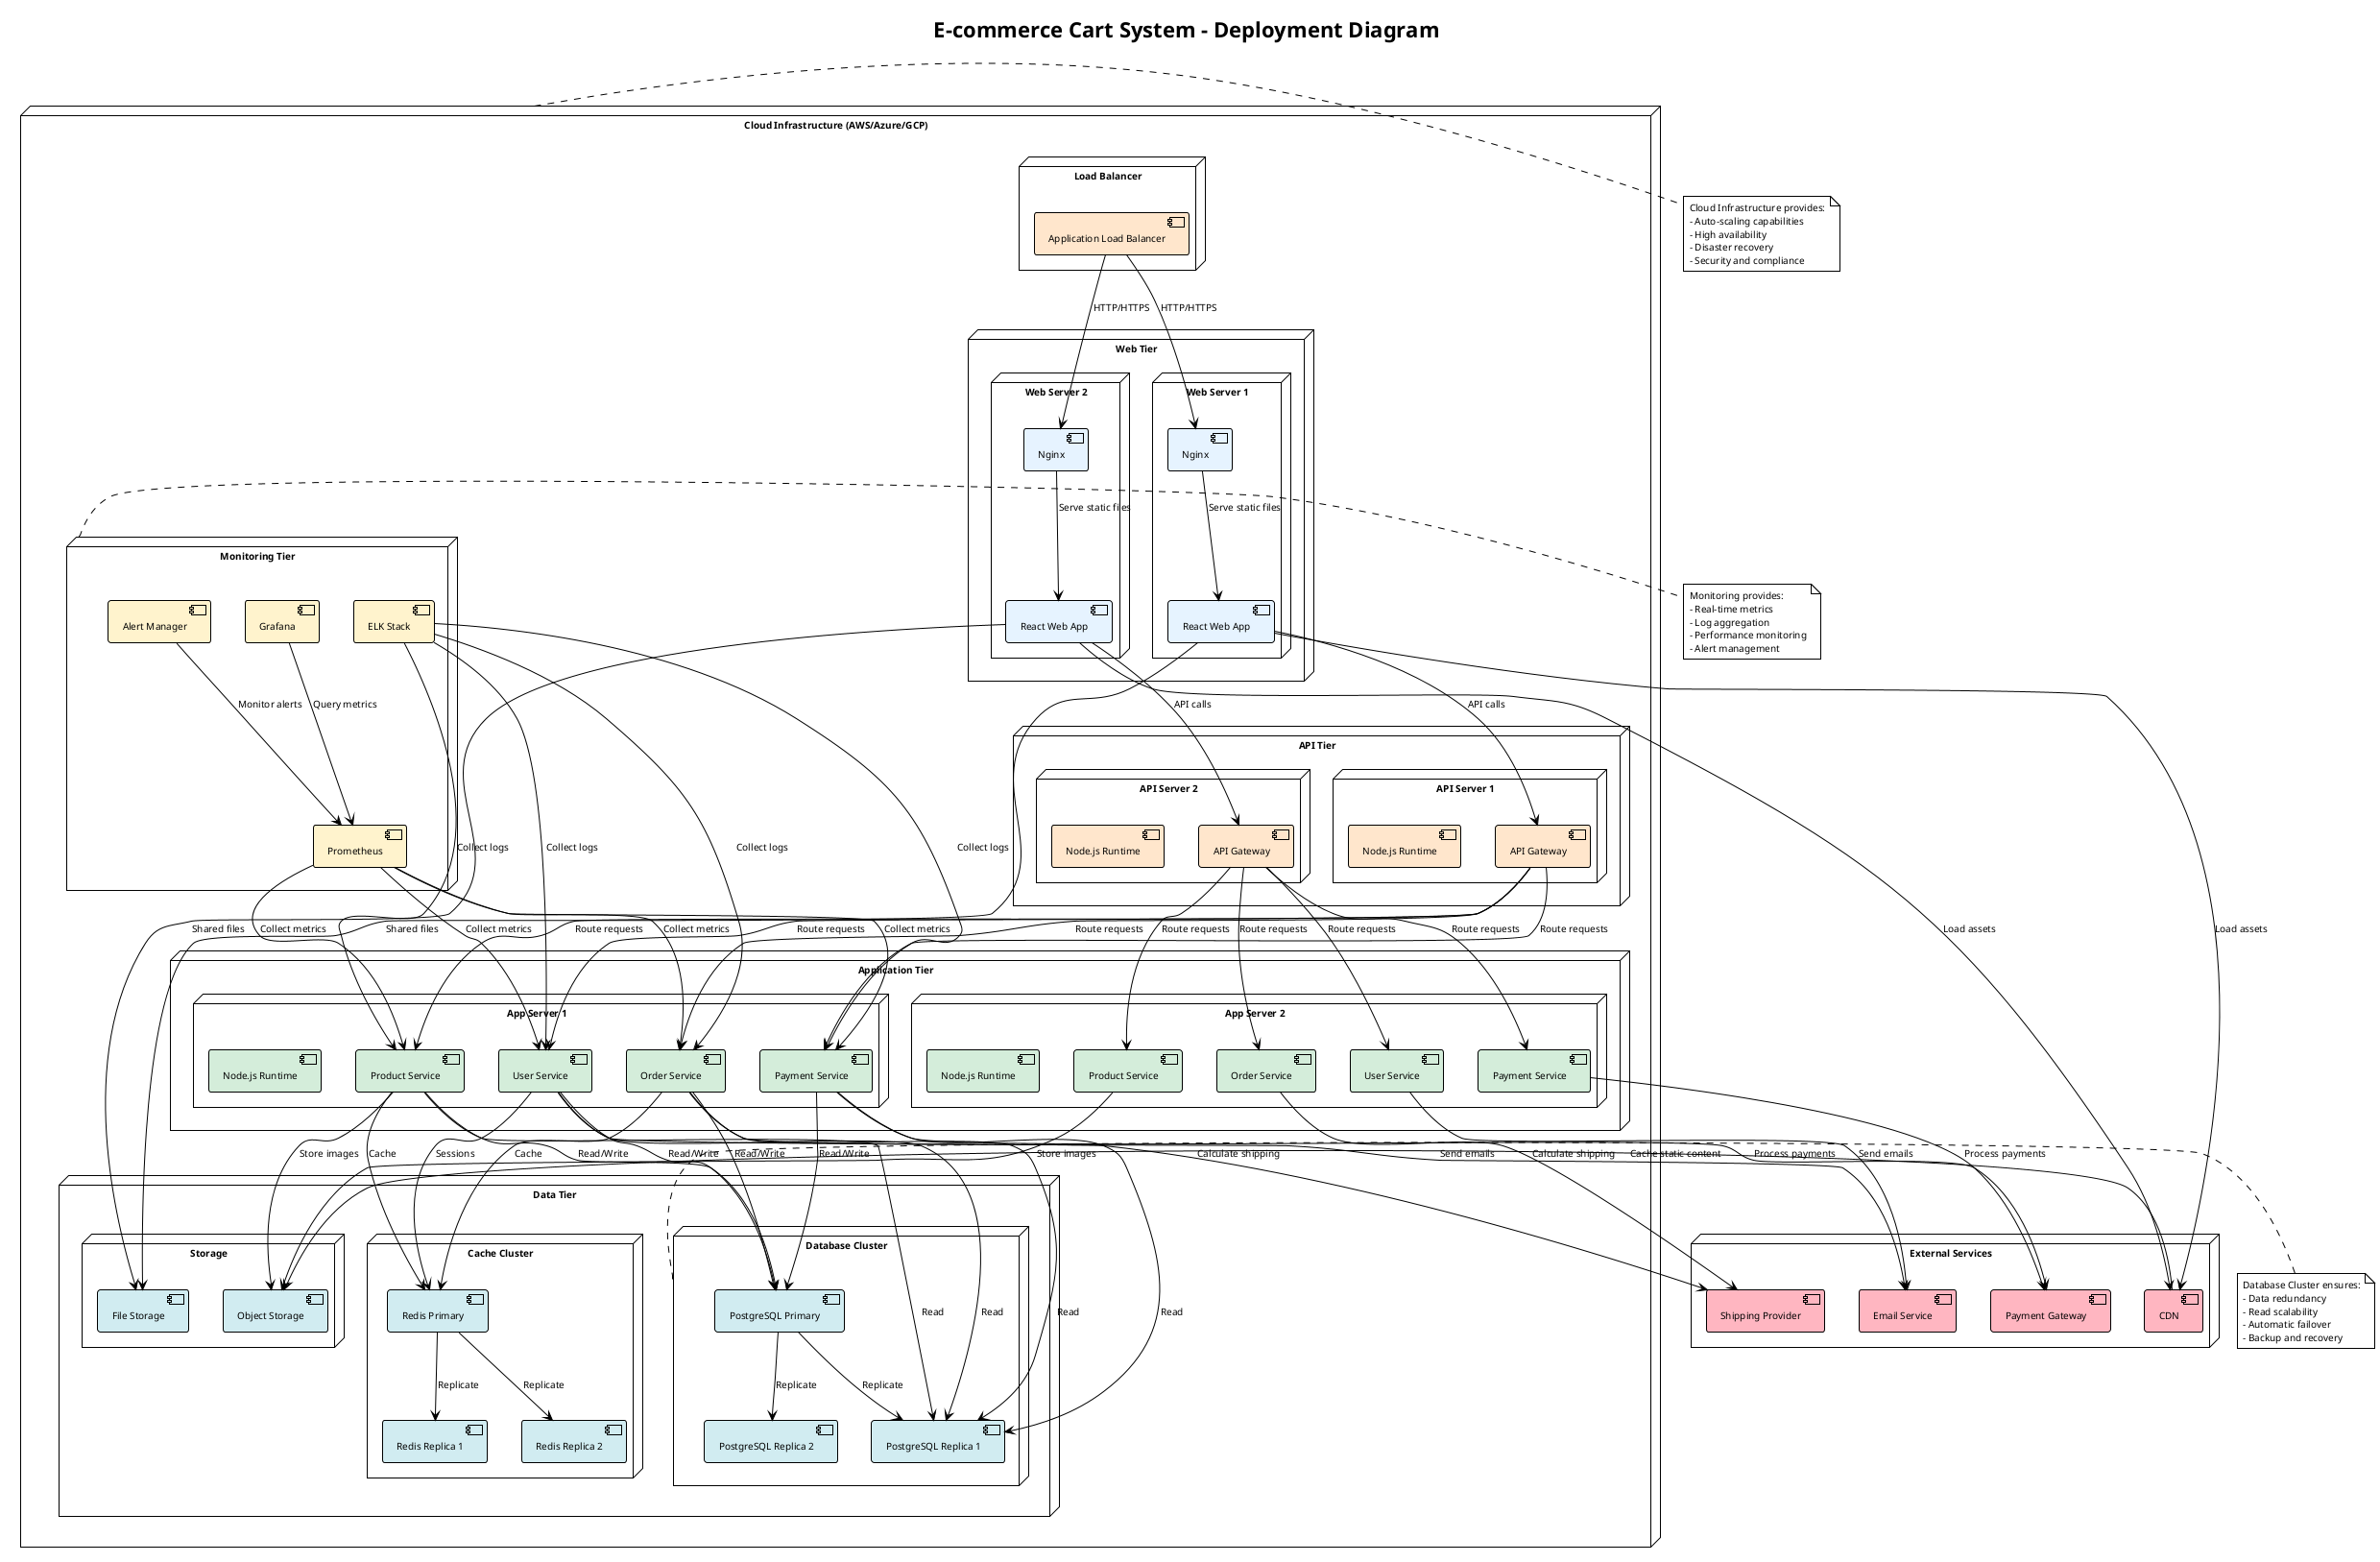 @startuml Deployment Diagram - E-commerce Cart System

!theme plain
skinparam backgroundColor #FFFFFF
skinparam defaultFontName Arial
skinparam defaultFontSize 10

title E-commerce Cart System - Deployment Diagram

node "Cloud Infrastructure (AWS/Azure/GCP)" as CLOUD {
    node "Load Balancer" as LB {
        [Application Load Balancer] as ALB #FFE6CC
    }
    
    node "Web Tier" as WEB_TIER {
        node "Web Server 1" as WEB1 {
            [React Web App] as WEB_APP1 #E6F3FF
            [Nginx] as NGINX1 #E6F3FF
        }
        
        node "Web Server 2" as WEB2 {
            [React Web App] as WEB_APP2 #E6F3FF
            [Nginx] as NGINX2 #E6F3FF
        }
    }
    
    node "API Tier" as API_TIER {
        node "API Server 1" as API1 {
            [API Gateway] as GATEWAY1 #FFE6CC
            [Node.js Runtime] as NODE1 #FFE6CC
        }
        
        node "API Server 2" as API2 {
            [API Gateway] as GATEWAY2 #FFE6CC
            [Node.js Runtime] as NODE2 #FFE6CC
        }
    }
    
    node "Application Tier" as APP_TIER {
        node "App Server 1" as APP1 {
            [Product Service] as PRODUCT_SVC1 #D4EDDA
            [User Service] as USER_SVC1 #D4EDDA
            [Order Service] as ORDER_SVC1 #D4EDDA
            [Payment Service] as PAYMENT_SVC1 #D4EDDA
            [Node.js Runtime] as NODE_APP1 #D4EDDA
        }
        
        node "App Server 2" as APP2 {
            [Product Service] as PRODUCT_SVC2 #D4EDDA
            [User Service] as USER_SVC2 #D4EDDA
            [Order Service] as ORDER_SVC2 #D4EDDA
            [Payment Service] as PAYMENT_SVC2 #D4EDDA
            [Node.js Runtime] as NODE_APP2 #D4EDDA
        }
    }
    
    node "Data Tier" as DATA_TIER {
        node "Database Cluster" as DB_CLUSTER {
            [PostgreSQL Primary] as DB_PRIMARY #D1ECF1
            [PostgreSQL Replica 1] as DB_REPLICA1 #D1ECF1
            [PostgreSQL Replica 2] as DB_REPLICA2 #D1ECF1
        }
        
        node "Cache Cluster" as CACHE_CLUSTER {
            [Redis Primary] as REDIS_PRIMARY #D1ECF1
            [Redis Replica 1] as REDIS_REPLICA1 #D1ECF1
            [Redis Replica 2] as REDIS_REPLICA2 #D1ECF1
        }
        
        node "Storage" as STORAGE {
            [Object Storage] as S3 #D1ECF1
            [File Storage] as EFS #D1ECF1
        }
    }
    
    node "Monitoring Tier" as MONITORING_TIER {
        [Prometheus] as PROMETHEUS #FFF3CD
        [Grafana] as GRAFANA #FFF3CD
        [ELK Stack] as ELK #FFF3CD
        [Alert Manager] as ALERT_MANAGER #FFF3CD
    }
}

node "External Services" as EXTERNAL {
    [Payment Gateway] as EXT_PAYMENT #FFB6C1
    [Shipping Provider] as EXT_SHIPPING #FFB6C1
    [Email Service] as EXT_EMAIL #FFB6C1
    [CDN] as CDN #FFB6C1
}

' Load balancer connections
ALB --> NGINX1 : HTTP/HTTPS
ALB --> NGINX2 : HTTP/HTTPS

' Web tier connections
NGINX1 --> WEB_APP1 : Serve static files
NGINX2 --> WEB_APP2 : Serve static files
WEB_APP1 --> GATEWAY1 : API calls
WEB_APP2 --> GATEWAY2 : API calls

' API tier connections
GATEWAY1 --> PRODUCT_SVC1 : Route requests
GATEWAY1 --> USER_SVC1 : Route requests
GATEWAY1 --> ORDER_SVC1 : Route requests
GATEWAY1 --> PAYMENT_SVC1 : Route requests

GATEWAY2 --> PRODUCT_SVC2 : Route requests
GATEWAY2 --> USER_SVC2 : Route requests
GATEWAY2 --> ORDER_SVC2 : Route requests
GATEWAY2 --> PAYMENT_SVC2 : Route requests

' Application tier connections
PRODUCT_SVC1 --> DB_PRIMARY : Read/Write
PRODUCT_SVC1 --> DB_REPLICA1 : Read
PRODUCT_SVC1 --> REDIS_PRIMARY : Cache

USER_SVC1 --> DB_PRIMARY : Read/Write
USER_SVC1 --> DB_REPLICA1 : Read
USER_SVC1 --> REDIS_PRIMARY : Sessions

ORDER_SVC1 --> DB_PRIMARY : Read/Write
ORDER_SVC1 --> DB_REPLICA1 : Read
ORDER_SVC1 --> REDIS_PRIMARY : Cache

PAYMENT_SVC1 --> DB_PRIMARY : Read/Write
PAYMENT_SVC1 --> DB_REPLICA1 : Read

' Database replication
DB_PRIMARY --> DB_REPLICA1 : Replicate
DB_PRIMARY --> DB_REPLICA2 : Replicate

' Redis replication
REDIS_PRIMARY --> REDIS_REPLICA1 : Replicate
REDIS_PRIMARY --> REDIS_REPLICA2 : Replicate

' Storage connections
PRODUCT_SVC1 --> S3 : Store images
PRODUCT_SVC2 --> S3 : Store images
WEB_APP1 --> EFS : Shared files
WEB_APP2 --> EFS : Shared files

' External service connections
PAYMENT_SVC1 --> EXT_PAYMENT : Process payments
PAYMENT_SVC2 --> EXT_PAYMENT : Process payments
ORDER_SVC1 --> EXT_SHIPPING : Calculate shipping
ORDER_SVC2 --> EXT_SHIPPING : Calculate shipping
USER_SVC1 --> EXT_EMAIL : Send emails
USER_SVC2 --> EXT_EMAIL : Send emails

' CDN connections
CDN --> S3 : Cache static content
WEB_APP1 --> CDN : Load assets
WEB_APP2 --> CDN : Load assets

' Monitoring connections
PROMETHEUS --> PRODUCT_SVC1 : Collect metrics
PROMETHEUS --> USER_SVC1 : Collect metrics
PROMETHEUS --> ORDER_SVC1 : Collect metrics
PROMETHEUS --> PAYMENT_SVC1 : Collect metrics

GRAFANA --> PROMETHEUS : Query metrics
ELK --> PRODUCT_SVC1 : Collect logs
ELK --> USER_SVC1 : Collect logs
ELK --> ORDER_SVC1 : Collect logs
ELK --> PAYMENT_SVC1 : Collect logs

ALERT_MANAGER --> PROMETHEUS : Monitor alerts

note right of CLOUD
  Cloud Infrastructure provides:
  - Auto-scaling capabilities
  - High availability
  - Disaster recovery
  - Security and compliance
end note

note right of DB_CLUSTER
  Database Cluster ensures:
  - Data redundancy
  - Read scalability
  - Automatic failover
  - Backup and recovery
end note

note right of MONITORING_TIER
  Monitoring provides:
  - Real-time metrics
  - Log aggregation
  - Performance monitoring
  - Alert management
end note

@enduml 